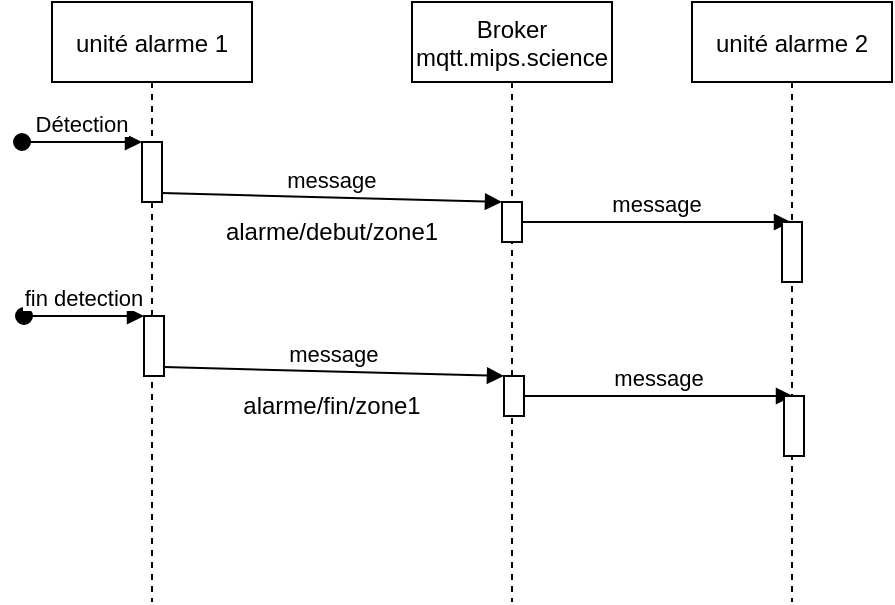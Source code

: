<mxfile version="17.4.2" type="device"><diagram id="kgpKYQtTHZ0yAKxKKP6v" name="Page-1"><mxGraphModel dx="438" dy="461" grid="1" gridSize="10" guides="1" tooltips="1" connect="1" arrows="1" fold="1" page="1" pageScale="1" pageWidth="850" pageHeight="1100" math="0" shadow="0"><root><mxCell id="0"/><mxCell id="1" parent="0"/><mxCell id="3nuBFxr9cyL0pnOWT2aG-1" value="unité alarme 1" style="shape=umlLifeline;perimeter=lifelinePerimeter;container=1;collapsible=0;recursiveResize=0;rounded=0;shadow=0;strokeWidth=1;" parent="1" vertex="1"><mxGeometry x="120" y="80" width="100" height="300" as="geometry"/></mxCell><mxCell id="3nuBFxr9cyL0pnOWT2aG-2" value="" style="points=[];perimeter=orthogonalPerimeter;rounded=0;shadow=0;strokeWidth=1;" parent="3nuBFxr9cyL0pnOWT2aG-1" vertex="1"><mxGeometry x="45" y="70" width="10" height="30" as="geometry"/></mxCell><mxCell id="3nuBFxr9cyL0pnOWT2aG-3" value="Détection" style="verticalAlign=bottom;startArrow=oval;endArrow=block;startSize=8;shadow=0;strokeWidth=1;" parent="3nuBFxr9cyL0pnOWT2aG-1" target="3nuBFxr9cyL0pnOWT2aG-2" edge="1"><mxGeometry relative="1" as="geometry"><mxPoint x="-15" y="70" as="sourcePoint"/></mxGeometry></mxCell><mxCell id="3nuBFxr9cyL0pnOWT2aG-5" value="Broker&#10;mqtt.mips.science" style="shape=umlLifeline;perimeter=lifelinePerimeter;container=1;collapsible=0;recursiveResize=0;rounded=0;shadow=0;strokeWidth=1;" parent="1" vertex="1"><mxGeometry x="300" y="80" width="100" height="300" as="geometry"/></mxCell><mxCell id="3nuBFxr9cyL0pnOWT2aG-6" value="" style="points=[];perimeter=orthogonalPerimeter;rounded=0;shadow=0;strokeWidth=1;" parent="3nuBFxr9cyL0pnOWT2aG-5" vertex="1"><mxGeometry x="45" y="100" width="10" height="20" as="geometry"/></mxCell><mxCell id="3nuBFxr9cyL0pnOWT2aG-8" value="message" style="verticalAlign=bottom;endArrow=block;entryX=0;entryY=0;shadow=0;strokeWidth=1;exitX=0.993;exitY=0.852;exitDx=0;exitDy=0;exitPerimeter=0;" parent="1" source="3nuBFxr9cyL0pnOWT2aG-2" target="3nuBFxr9cyL0pnOWT2aG-6" edge="1"><mxGeometry relative="1" as="geometry"><mxPoint x="275" y="160" as="sourcePoint"/></mxGeometry></mxCell><mxCell id="3nuBFxr9cyL0pnOWT2aG-9" value="message" style="verticalAlign=bottom;endArrow=block;shadow=0;strokeWidth=1;" parent="1" source="3nuBFxr9cyL0pnOWT2aG-6" target="1ntieXZRDIjHoR7GO11i-1" edge="1"><mxGeometry relative="1" as="geometry"><mxPoint x="240" y="200" as="sourcePoint"/></mxGeometry></mxCell><mxCell id="1ntieXZRDIjHoR7GO11i-1" value="unité alarme 2" style="shape=umlLifeline;perimeter=lifelinePerimeter;container=1;collapsible=0;recursiveResize=0;rounded=0;shadow=0;strokeWidth=1;" vertex="1" parent="1"><mxGeometry x="440" y="80" width="100" height="300" as="geometry"/></mxCell><mxCell id="1ntieXZRDIjHoR7GO11i-2" value="" style="points=[];perimeter=orthogonalPerimeter;rounded=0;shadow=0;strokeWidth=1;" vertex="1" parent="1ntieXZRDIjHoR7GO11i-1"><mxGeometry x="45" y="110" width="10" height="30" as="geometry"/></mxCell><mxCell id="1ntieXZRDIjHoR7GO11i-5" value="" style="points=[];perimeter=orthogonalPerimeter;rounded=0;shadow=0;strokeWidth=1;" vertex="1" parent="1"><mxGeometry x="166" y="237" width="10" height="30" as="geometry"/></mxCell><mxCell id="1ntieXZRDIjHoR7GO11i-6" value="fin detection" style="verticalAlign=bottom;startArrow=oval;endArrow=block;startSize=8;shadow=0;strokeWidth=1;" edge="1" parent="1" target="1ntieXZRDIjHoR7GO11i-5"><mxGeometry relative="1" as="geometry"><mxPoint x="106" y="237" as="sourcePoint"/></mxGeometry></mxCell><mxCell id="1ntieXZRDIjHoR7GO11i-7" value="" style="points=[];perimeter=orthogonalPerimeter;rounded=0;shadow=0;strokeWidth=1;" vertex="1" parent="1"><mxGeometry x="346" y="267" width="10" height="20" as="geometry"/></mxCell><mxCell id="1ntieXZRDIjHoR7GO11i-8" value="message" style="verticalAlign=bottom;endArrow=block;entryX=0;entryY=0;shadow=0;strokeWidth=1;exitX=0.993;exitY=0.852;exitDx=0;exitDy=0;exitPerimeter=0;" edge="1" parent="1" source="1ntieXZRDIjHoR7GO11i-5" target="1ntieXZRDIjHoR7GO11i-7"><mxGeometry relative="1" as="geometry"><mxPoint x="276" y="247" as="sourcePoint"/></mxGeometry></mxCell><mxCell id="1ntieXZRDIjHoR7GO11i-9" value="message" style="verticalAlign=bottom;endArrow=block;shadow=0;strokeWidth=1;" edge="1" parent="1" source="1ntieXZRDIjHoR7GO11i-7"><mxGeometry relative="1" as="geometry"><mxPoint x="241" y="287" as="sourcePoint"/><mxPoint x="490.5" y="277" as="targetPoint"/></mxGeometry></mxCell><mxCell id="1ntieXZRDIjHoR7GO11i-10" value="" style="points=[];perimeter=orthogonalPerimeter;rounded=0;shadow=0;strokeWidth=1;" vertex="1" parent="1"><mxGeometry x="486" y="277" width="10" height="30" as="geometry"/></mxCell><mxCell id="1ntieXZRDIjHoR7GO11i-11" value="alarme/debut/zone1" style="text;html=1;strokeColor=none;fillColor=none;align=center;verticalAlign=middle;whiteSpace=wrap;rounded=0;" vertex="1" parent="1"><mxGeometry x="230" y="180" width="60" height="30" as="geometry"/></mxCell><mxCell id="1ntieXZRDIjHoR7GO11i-12" value="alarme/fin/zone1" style="text;html=1;strokeColor=none;fillColor=none;align=center;verticalAlign=middle;whiteSpace=wrap;rounded=0;" vertex="1" parent="1"><mxGeometry x="230" y="267" width="60" height="30" as="geometry"/></mxCell></root></mxGraphModel></diagram></mxfile>